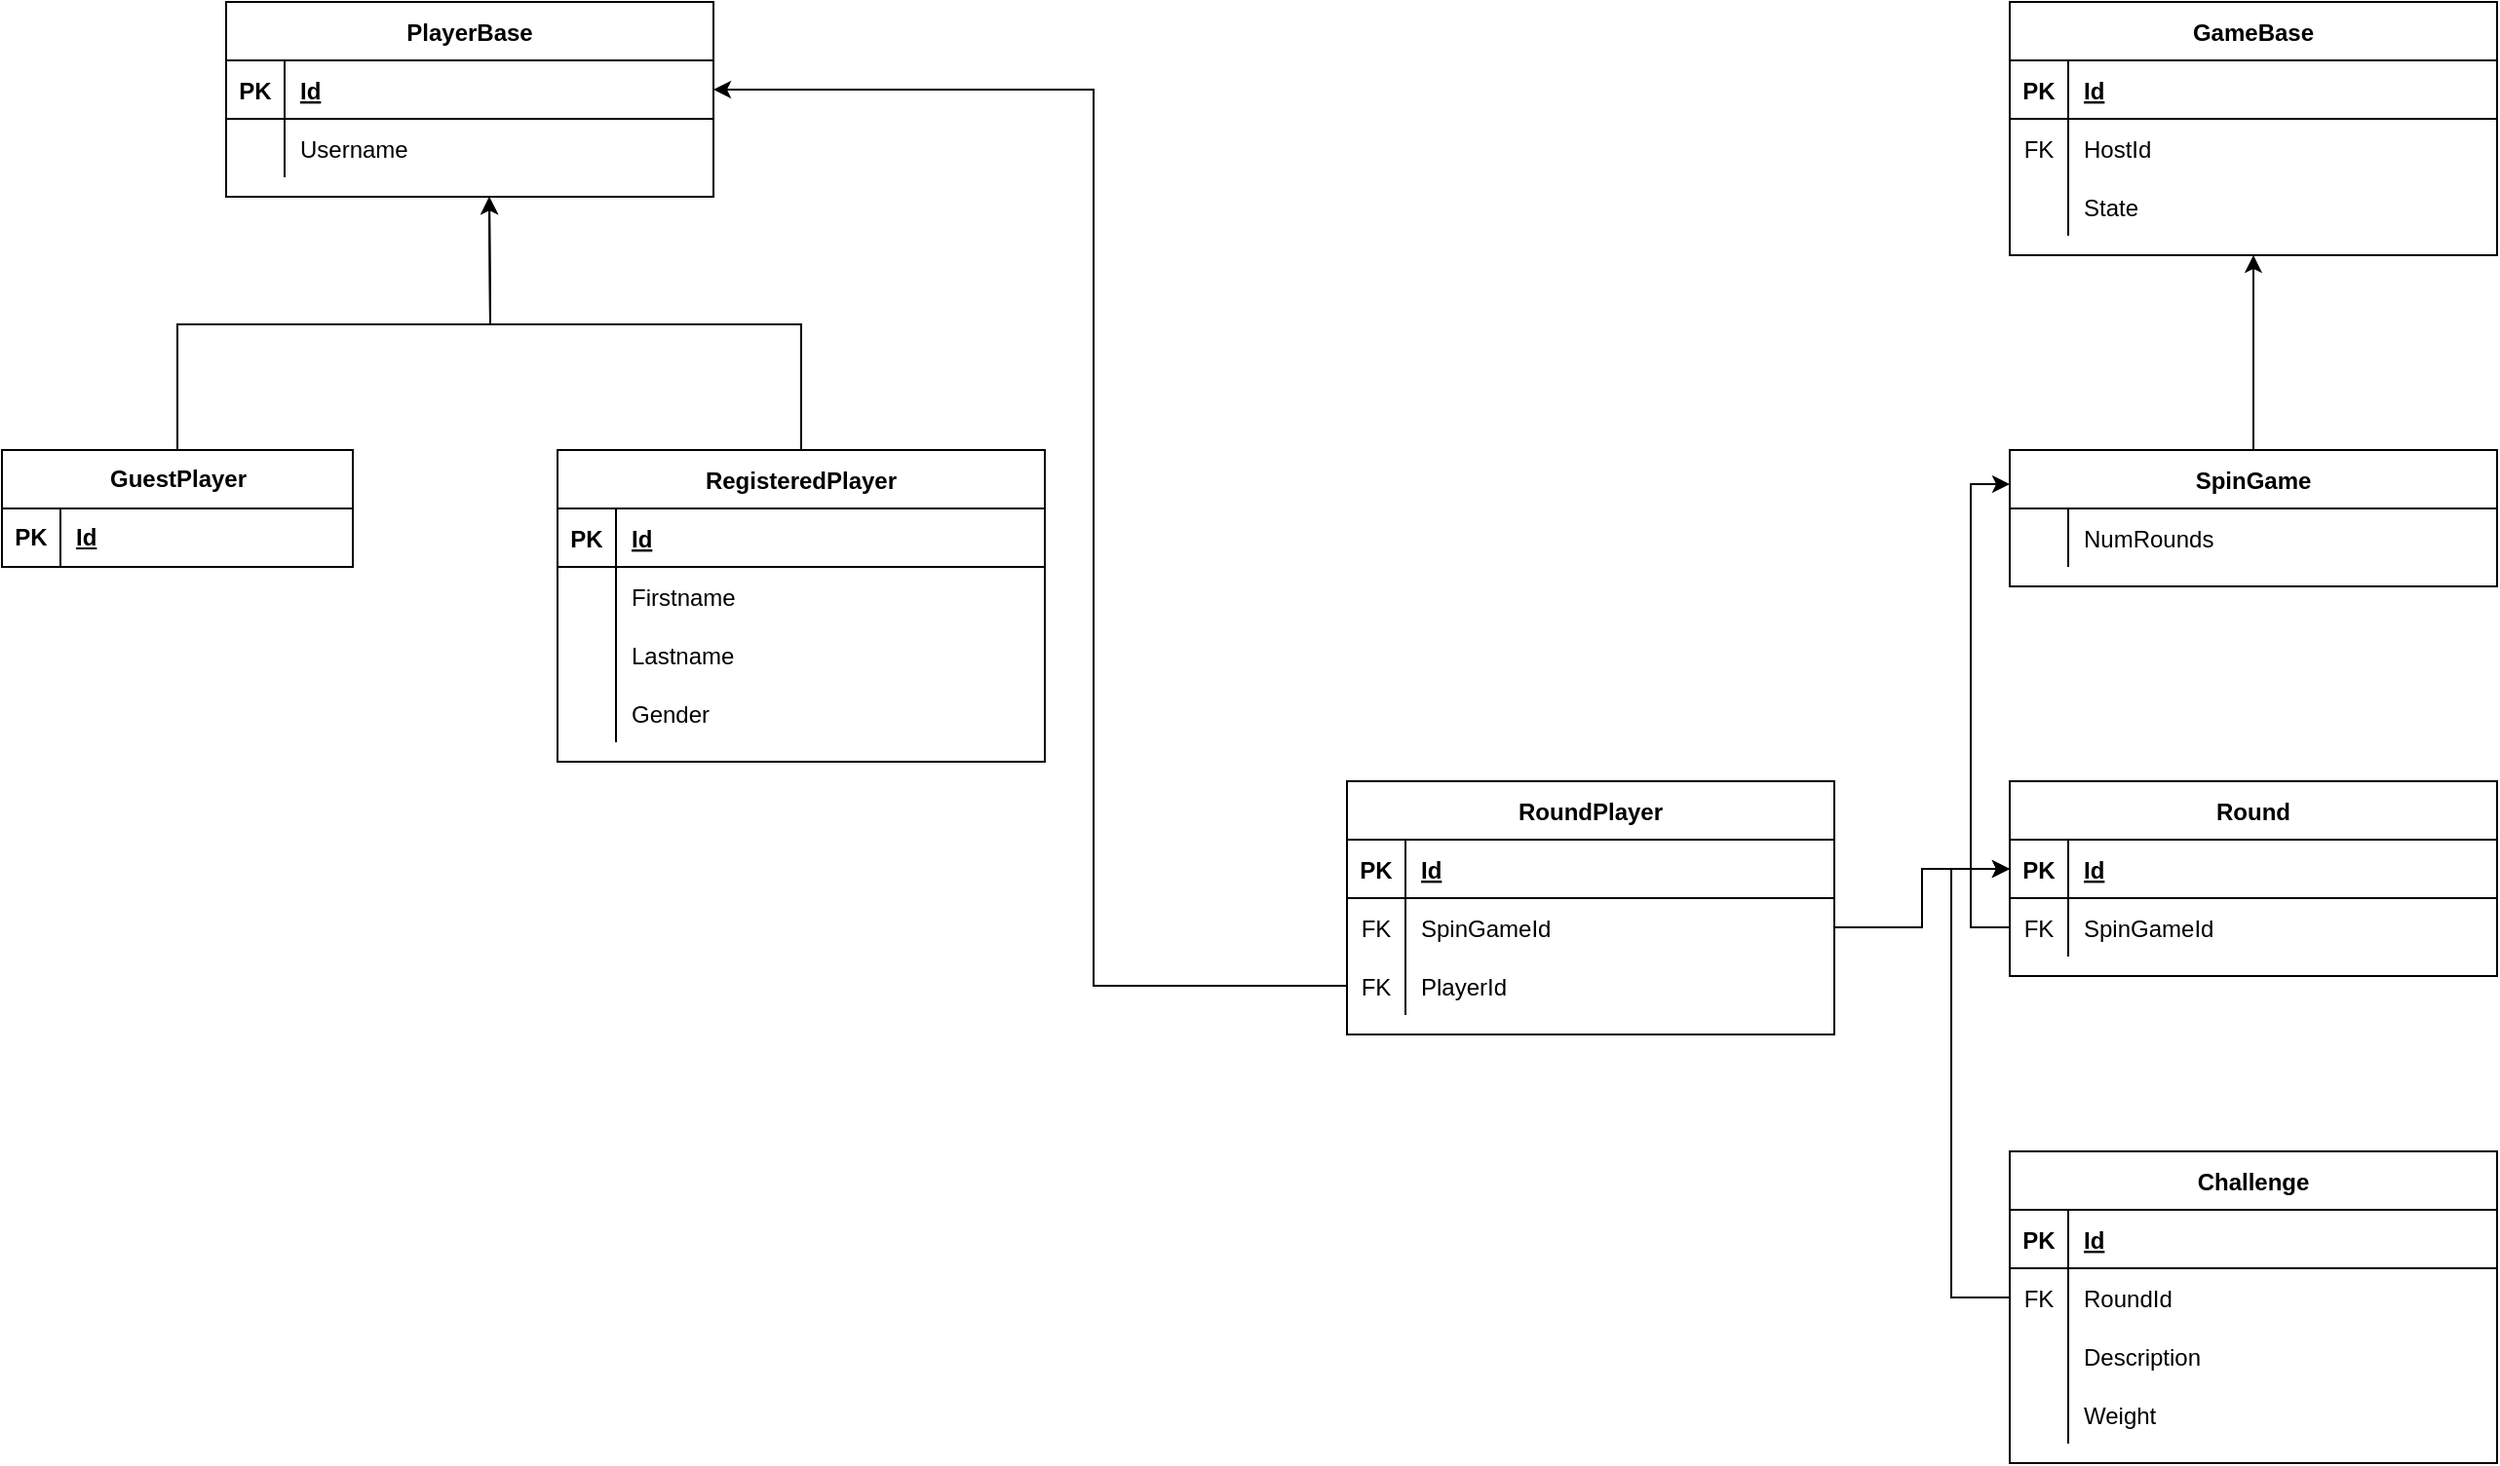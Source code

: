 <mxfile version="26.0.16">
  <diagram id="R2lEEEUBdFMjLlhIrx00" name="Page-1">
    <mxGraphModel dx="2538" dy="631" grid="1" gridSize="10" guides="1" tooltips="1" connect="1" arrows="1" fold="1" page="1" pageScale="1" pageWidth="850" pageHeight="1100" math="0" shadow="0" extFonts="Permanent Marker^https://fonts.googleapis.com/css?family=Permanent+Marker">
      <root>
        <mxCell id="0" />
        <mxCell id="1" parent="0" />
        <mxCell id="C-vyLk0tnHw3VtMMgP7b-2" value="GameBase" style="shape=table;startSize=30;container=1;collapsible=1;childLayout=tableLayout;fixedRows=1;rowLines=0;fontStyle=1;align=center;resizeLast=1;" parent="1" vertex="1">
          <mxGeometry x="540" y="50" width="250" height="130" as="geometry" />
        </mxCell>
        <mxCell id="C-vyLk0tnHw3VtMMgP7b-3" value="" style="shape=partialRectangle;collapsible=0;dropTarget=0;pointerEvents=0;fillColor=none;points=[[0,0.5],[1,0.5]];portConstraint=eastwest;top=0;left=0;right=0;bottom=1;" parent="C-vyLk0tnHw3VtMMgP7b-2" vertex="1">
          <mxGeometry y="30" width="250" height="30" as="geometry" />
        </mxCell>
        <mxCell id="C-vyLk0tnHw3VtMMgP7b-4" value="PK" style="shape=partialRectangle;overflow=hidden;connectable=0;fillColor=none;top=0;left=0;bottom=0;right=0;fontStyle=1;" parent="C-vyLk0tnHw3VtMMgP7b-3" vertex="1">
          <mxGeometry width="30" height="30" as="geometry">
            <mxRectangle width="30" height="30" as="alternateBounds" />
          </mxGeometry>
        </mxCell>
        <mxCell id="C-vyLk0tnHw3VtMMgP7b-5" value="Id" style="shape=partialRectangle;overflow=hidden;connectable=0;fillColor=none;top=0;left=0;bottom=0;right=0;align=left;spacingLeft=6;fontStyle=5;" parent="C-vyLk0tnHw3VtMMgP7b-3" vertex="1">
          <mxGeometry x="30" width="220" height="30" as="geometry">
            <mxRectangle width="220" height="30" as="alternateBounds" />
          </mxGeometry>
        </mxCell>
        <mxCell id="C-vyLk0tnHw3VtMMgP7b-6" value="" style="shape=partialRectangle;collapsible=0;dropTarget=0;pointerEvents=0;fillColor=none;points=[[0,0.5],[1,0.5]];portConstraint=eastwest;top=0;left=0;right=0;bottom=0;" parent="C-vyLk0tnHw3VtMMgP7b-2" vertex="1">
          <mxGeometry y="60" width="250" height="30" as="geometry" />
        </mxCell>
        <mxCell id="C-vyLk0tnHw3VtMMgP7b-7" value="FK" style="shape=partialRectangle;overflow=hidden;connectable=0;fillColor=none;top=0;left=0;bottom=0;right=0;" parent="C-vyLk0tnHw3VtMMgP7b-6" vertex="1">
          <mxGeometry width="30" height="30" as="geometry">
            <mxRectangle width="30" height="30" as="alternateBounds" />
          </mxGeometry>
        </mxCell>
        <mxCell id="C-vyLk0tnHw3VtMMgP7b-8" value="HostId" style="shape=partialRectangle;overflow=hidden;connectable=0;fillColor=none;top=0;left=0;bottom=0;right=0;align=left;spacingLeft=6;" parent="C-vyLk0tnHw3VtMMgP7b-6" vertex="1">
          <mxGeometry x="30" width="220" height="30" as="geometry">
            <mxRectangle width="220" height="30" as="alternateBounds" />
          </mxGeometry>
        </mxCell>
        <mxCell id="C-vyLk0tnHw3VtMMgP7b-9" value="" style="shape=partialRectangle;collapsible=0;dropTarget=0;pointerEvents=0;fillColor=none;points=[[0,0.5],[1,0.5]];portConstraint=eastwest;top=0;left=0;right=0;bottom=0;" parent="C-vyLk0tnHw3VtMMgP7b-2" vertex="1">
          <mxGeometry y="90" width="250" height="30" as="geometry" />
        </mxCell>
        <mxCell id="C-vyLk0tnHw3VtMMgP7b-10" value="" style="shape=partialRectangle;overflow=hidden;connectable=0;fillColor=none;top=0;left=0;bottom=0;right=0;" parent="C-vyLk0tnHw3VtMMgP7b-9" vertex="1">
          <mxGeometry width="30" height="30" as="geometry">
            <mxRectangle width="30" height="30" as="alternateBounds" />
          </mxGeometry>
        </mxCell>
        <mxCell id="C-vyLk0tnHw3VtMMgP7b-11" value="State" style="shape=partialRectangle;overflow=hidden;connectable=0;fillColor=none;top=0;left=0;bottom=0;right=0;align=left;spacingLeft=6;" parent="C-vyLk0tnHw3VtMMgP7b-9" vertex="1">
          <mxGeometry x="30" width="220" height="30" as="geometry">
            <mxRectangle width="220" height="30" as="alternateBounds" />
          </mxGeometry>
        </mxCell>
        <mxCell id="wiDqZDTdaSwfq3mC_Yqj-9" value="PlayerBase" style="shape=table;startSize=30;container=1;collapsible=1;childLayout=tableLayout;fixedRows=1;rowLines=0;fontStyle=1;align=center;resizeLast=1;" parent="1" vertex="1">
          <mxGeometry x="-375" y="50" width="250" height="100" as="geometry" />
        </mxCell>
        <mxCell id="wiDqZDTdaSwfq3mC_Yqj-10" value="" style="shape=partialRectangle;collapsible=0;dropTarget=0;pointerEvents=0;fillColor=none;points=[[0,0.5],[1,0.5]];portConstraint=eastwest;top=0;left=0;right=0;bottom=1;" parent="wiDqZDTdaSwfq3mC_Yqj-9" vertex="1">
          <mxGeometry y="30" width="250" height="30" as="geometry" />
        </mxCell>
        <mxCell id="wiDqZDTdaSwfq3mC_Yqj-11" value="PK" style="shape=partialRectangle;overflow=hidden;connectable=0;fillColor=none;top=0;left=0;bottom=0;right=0;fontStyle=1;" parent="wiDqZDTdaSwfq3mC_Yqj-10" vertex="1">
          <mxGeometry width="30" height="30" as="geometry">
            <mxRectangle width="30" height="30" as="alternateBounds" />
          </mxGeometry>
        </mxCell>
        <mxCell id="wiDqZDTdaSwfq3mC_Yqj-12" value="Id" style="shape=partialRectangle;overflow=hidden;connectable=0;fillColor=none;top=0;left=0;bottom=0;right=0;align=left;spacingLeft=6;fontStyle=5;" parent="wiDqZDTdaSwfq3mC_Yqj-10" vertex="1">
          <mxGeometry x="30" width="220" height="30" as="geometry">
            <mxRectangle width="220" height="30" as="alternateBounds" />
          </mxGeometry>
        </mxCell>
        <mxCell id="wiDqZDTdaSwfq3mC_Yqj-13" value="" style="shape=partialRectangle;collapsible=0;dropTarget=0;pointerEvents=0;fillColor=none;points=[[0,0.5],[1,0.5]];portConstraint=eastwest;top=0;left=0;right=0;bottom=0;" parent="wiDqZDTdaSwfq3mC_Yqj-9" vertex="1">
          <mxGeometry y="60" width="250" height="30" as="geometry" />
        </mxCell>
        <mxCell id="wiDqZDTdaSwfq3mC_Yqj-14" value="" style="shape=partialRectangle;overflow=hidden;connectable=0;fillColor=none;top=0;left=0;bottom=0;right=0;" parent="wiDqZDTdaSwfq3mC_Yqj-13" vertex="1">
          <mxGeometry width="30" height="30" as="geometry">
            <mxRectangle width="30" height="30" as="alternateBounds" />
          </mxGeometry>
        </mxCell>
        <mxCell id="wiDqZDTdaSwfq3mC_Yqj-15" value="Username" style="shape=partialRectangle;overflow=hidden;connectable=0;fillColor=none;top=0;left=0;bottom=0;right=0;align=left;spacingLeft=6;" parent="wiDqZDTdaSwfq3mC_Yqj-13" vertex="1">
          <mxGeometry x="30" width="220" height="30" as="geometry">
            <mxRectangle width="220" height="30" as="alternateBounds" />
          </mxGeometry>
        </mxCell>
        <mxCell id="wiDqZDTdaSwfq3mC_Yqj-113" style="edgeStyle=orthogonalEdgeStyle;rounded=0;orthogonalLoop=1;jettySize=auto;html=1;exitX=0.5;exitY=0;exitDx=0;exitDy=0;" parent="1" source="wiDqZDTdaSwfq3mC_Yqj-19" edge="1">
          <mxGeometry relative="1" as="geometry">
            <mxPoint x="-240" y="150" as="targetPoint" />
          </mxGeometry>
        </mxCell>
        <mxCell id="wiDqZDTdaSwfq3mC_Yqj-19" value="GuestPlayer" style="shape=table;startSize=30;container=1;collapsible=1;childLayout=tableLayout;fixedRows=1;rowLines=0;fontStyle=1;align=center;resizeLast=1;html=1;" parent="1" vertex="1">
          <mxGeometry x="-490" y="280" width="180" height="60" as="geometry" />
        </mxCell>
        <mxCell id="wiDqZDTdaSwfq3mC_Yqj-20" value="" style="shape=tableRow;horizontal=0;startSize=0;swimlaneHead=0;swimlaneBody=0;fillColor=none;collapsible=0;dropTarget=0;points=[[0,0.5],[1,0.5]];portConstraint=eastwest;top=0;left=0;right=0;bottom=1;" parent="wiDqZDTdaSwfq3mC_Yqj-19" vertex="1">
          <mxGeometry y="30" width="180" height="30" as="geometry" />
        </mxCell>
        <mxCell id="wiDqZDTdaSwfq3mC_Yqj-21" value="PK" style="shape=partialRectangle;connectable=0;fillColor=none;top=0;left=0;bottom=0;right=0;fontStyle=1;overflow=hidden;whiteSpace=wrap;html=1;" parent="wiDqZDTdaSwfq3mC_Yqj-20" vertex="1">
          <mxGeometry width="30" height="30" as="geometry">
            <mxRectangle width="30" height="30" as="alternateBounds" />
          </mxGeometry>
        </mxCell>
        <mxCell id="wiDqZDTdaSwfq3mC_Yqj-22" value="Id" style="shape=partialRectangle;connectable=0;fillColor=none;top=0;left=0;bottom=0;right=0;align=left;spacingLeft=6;fontStyle=5;overflow=hidden;whiteSpace=wrap;html=1;" parent="wiDqZDTdaSwfq3mC_Yqj-20" vertex="1">
          <mxGeometry x="30" width="150" height="30" as="geometry">
            <mxRectangle width="150" height="30" as="alternateBounds" />
          </mxGeometry>
        </mxCell>
        <mxCell id="wiDqZDTdaSwfq3mC_Yqj-112" style="edgeStyle=orthogonalEdgeStyle;rounded=0;orthogonalLoop=1;jettySize=auto;html=1;exitX=0.5;exitY=0;exitDx=0;exitDy=0;" parent="1" source="wiDqZDTdaSwfq3mC_Yqj-45" edge="1">
          <mxGeometry relative="1" as="geometry">
            <mxPoint x="-240" y="150" as="targetPoint" />
          </mxGeometry>
        </mxCell>
        <mxCell id="wiDqZDTdaSwfq3mC_Yqj-45" value="RegisteredPlayer" style="shape=table;startSize=30;container=1;collapsible=1;childLayout=tableLayout;fixedRows=1;rowLines=0;fontStyle=1;align=center;resizeLast=1;" parent="1" vertex="1">
          <mxGeometry x="-205" y="280" width="250" height="160" as="geometry" />
        </mxCell>
        <mxCell id="wiDqZDTdaSwfq3mC_Yqj-46" value="" style="shape=partialRectangle;collapsible=0;dropTarget=0;pointerEvents=0;fillColor=none;points=[[0,0.5],[1,0.5]];portConstraint=eastwest;top=0;left=0;right=0;bottom=1;" parent="wiDqZDTdaSwfq3mC_Yqj-45" vertex="1">
          <mxGeometry y="30" width="250" height="30" as="geometry" />
        </mxCell>
        <mxCell id="wiDqZDTdaSwfq3mC_Yqj-47" value="PK" style="shape=partialRectangle;overflow=hidden;connectable=0;fillColor=none;top=0;left=0;bottom=0;right=0;fontStyle=1;" parent="wiDqZDTdaSwfq3mC_Yqj-46" vertex="1">
          <mxGeometry width="30" height="30" as="geometry">
            <mxRectangle width="30" height="30" as="alternateBounds" />
          </mxGeometry>
        </mxCell>
        <mxCell id="wiDqZDTdaSwfq3mC_Yqj-48" value="Id" style="shape=partialRectangle;overflow=hidden;connectable=0;fillColor=none;top=0;left=0;bottom=0;right=0;align=left;spacingLeft=6;fontStyle=5;" parent="wiDqZDTdaSwfq3mC_Yqj-46" vertex="1">
          <mxGeometry x="30" width="220" height="30" as="geometry">
            <mxRectangle width="220" height="30" as="alternateBounds" />
          </mxGeometry>
        </mxCell>
        <mxCell id="wiDqZDTdaSwfq3mC_Yqj-49" value="" style="shape=partialRectangle;collapsible=0;dropTarget=0;pointerEvents=0;fillColor=none;points=[[0,0.5],[1,0.5]];portConstraint=eastwest;top=0;left=0;right=0;bottom=0;" parent="wiDqZDTdaSwfq3mC_Yqj-45" vertex="1">
          <mxGeometry y="60" width="250" height="30" as="geometry" />
        </mxCell>
        <mxCell id="wiDqZDTdaSwfq3mC_Yqj-50" value="" style="shape=partialRectangle;overflow=hidden;connectable=0;fillColor=none;top=0;left=0;bottom=0;right=0;" parent="wiDqZDTdaSwfq3mC_Yqj-49" vertex="1">
          <mxGeometry width="30" height="30" as="geometry">
            <mxRectangle width="30" height="30" as="alternateBounds" />
          </mxGeometry>
        </mxCell>
        <mxCell id="wiDqZDTdaSwfq3mC_Yqj-51" value="Firstname" style="shape=partialRectangle;overflow=hidden;connectable=0;fillColor=none;top=0;left=0;bottom=0;right=0;align=left;spacingLeft=6;" parent="wiDqZDTdaSwfq3mC_Yqj-49" vertex="1">
          <mxGeometry x="30" width="220" height="30" as="geometry">
            <mxRectangle width="220" height="30" as="alternateBounds" />
          </mxGeometry>
        </mxCell>
        <mxCell id="wiDqZDTdaSwfq3mC_Yqj-52" value="" style="shape=partialRectangle;collapsible=0;dropTarget=0;pointerEvents=0;fillColor=none;points=[[0,0.5],[1,0.5]];portConstraint=eastwest;top=0;left=0;right=0;bottom=0;" parent="wiDqZDTdaSwfq3mC_Yqj-45" vertex="1">
          <mxGeometry y="90" width="250" height="30" as="geometry" />
        </mxCell>
        <mxCell id="wiDqZDTdaSwfq3mC_Yqj-53" value="" style="shape=partialRectangle;overflow=hidden;connectable=0;fillColor=none;top=0;left=0;bottom=0;right=0;" parent="wiDqZDTdaSwfq3mC_Yqj-52" vertex="1">
          <mxGeometry width="30" height="30" as="geometry">
            <mxRectangle width="30" height="30" as="alternateBounds" />
          </mxGeometry>
        </mxCell>
        <mxCell id="wiDqZDTdaSwfq3mC_Yqj-54" value="Lastname" style="shape=partialRectangle;overflow=hidden;connectable=0;fillColor=none;top=0;left=0;bottom=0;right=0;align=left;spacingLeft=6;" parent="wiDqZDTdaSwfq3mC_Yqj-52" vertex="1">
          <mxGeometry x="30" width="220" height="30" as="geometry">
            <mxRectangle width="220" height="30" as="alternateBounds" />
          </mxGeometry>
        </mxCell>
        <mxCell id="wiDqZDTdaSwfq3mC_Yqj-55" value="" style="shape=partialRectangle;collapsible=0;dropTarget=0;pointerEvents=0;fillColor=none;points=[[0,0.5],[1,0.5]];portConstraint=eastwest;top=0;left=0;right=0;bottom=0;" parent="wiDqZDTdaSwfq3mC_Yqj-45" vertex="1">
          <mxGeometry y="120" width="250" height="30" as="geometry" />
        </mxCell>
        <mxCell id="wiDqZDTdaSwfq3mC_Yqj-56" value="" style="shape=partialRectangle;overflow=hidden;connectable=0;fillColor=none;top=0;left=0;bottom=0;right=0;" parent="wiDqZDTdaSwfq3mC_Yqj-55" vertex="1">
          <mxGeometry width="30" height="30" as="geometry">
            <mxRectangle width="30" height="30" as="alternateBounds" />
          </mxGeometry>
        </mxCell>
        <mxCell id="wiDqZDTdaSwfq3mC_Yqj-57" value="Gender" style="shape=partialRectangle;overflow=hidden;connectable=0;fillColor=none;top=0;left=0;bottom=0;right=0;align=left;spacingLeft=6;" parent="wiDqZDTdaSwfq3mC_Yqj-55" vertex="1">
          <mxGeometry x="30" width="220" height="30" as="geometry">
            <mxRectangle width="220" height="30" as="alternateBounds" />
          </mxGeometry>
        </mxCell>
        <mxCell id="wiDqZDTdaSwfq3mC_Yqj-81" style="edgeStyle=orthogonalEdgeStyle;rounded=0;orthogonalLoop=1;jettySize=auto;html=1;exitX=0.5;exitY=0;exitDx=0;exitDy=0;entryX=0.5;entryY=1;entryDx=0;entryDy=0;" parent="1" source="wiDqZDTdaSwfq3mC_Yqj-60" target="C-vyLk0tnHw3VtMMgP7b-2" edge="1">
          <mxGeometry relative="1" as="geometry" />
        </mxCell>
        <mxCell id="wiDqZDTdaSwfq3mC_Yqj-60" value="SpinGame" style="shape=table;startSize=30;container=1;collapsible=1;childLayout=tableLayout;fixedRows=1;rowLines=0;fontStyle=1;align=center;resizeLast=1;" parent="1" vertex="1">
          <mxGeometry x="540" y="280" width="250" height="70" as="geometry" />
        </mxCell>
        <mxCell id="wiDqZDTdaSwfq3mC_Yqj-64" value="" style="shape=partialRectangle;collapsible=0;dropTarget=0;pointerEvents=0;fillColor=none;points=[[0,0.5],[1,0.5]];portConstraint=eastwest;top=0;left=0;right=0;bottom=0;" parent="wiDqZDTdaSwfq3mC_Yqj-60" vertex="1">
          <mxGeometry y="30" width="250" height="30" as="geometry" />
        </mxCell>
        <mxCell id="wiDqZDTdaSwfq3mC_Yqj-65" value="" style="shape=partialRectangle;overflow=hidden;connectable=0;fillColor=none;top=0;left=0;bottom=0;right=0;" parent="wiDqZDTdaSwfq3mC_Yqj-64" vertex="1">
          <mxGeometry width="30" height="30" as="geometry">
            <mxRectangle width="30" height="30" as="alternateBounds" />
          </mxGeometry>
        </mxCell>
        <mxCell id="wiDqZDTdaSwfq3mC_Yqj-66" value="NumRounds" style="shape=partialRectangle;overflow=hidden;connectable=0;fillColor=none;top=0;left=0;bottom=0;right=0;align=left;spacingLeft=6;" parent="wiDqZDTdaSwfq3mC_Yqj-64" vertex="1">
          <mxGeometry x="30" width="220" height="30" as="geometry">
            <mxRectangle width="220" height="30" as="alternateBounds" />
          </mxGeometry>
        </mxCell>
        <mxCell id="wiDqZDTdaSwfq3mC_Yqj-70" value="Round" style="shape=table;startSize=30;container=1;collapsible=1;childLayout=tableLayout;fixedRows=1;rowLines=0;fontStyle=1;align=center;resizeLast=1;" parent="1" vertex="1">
          <mxGeometry x="540" y="450" width="250" height="100" as="geometry" />
        </mxCell>
        <mxCell id="wiDqZDTdaSwfq3mC_Yqj-71" value="" style="shape=partialRectangle;collapsible=0;dropTarget=0;pointerEvents=0;fillColor=none;points=[[0,0.5],[1,0.5]];portConstraint=eastwest;top=0;left=0;right=0;bottom=1;" parent="wiDqZDTdaSwfq3mC_Yqj-70" vertex="1">
          <mxGeometry y="30" width="250" height="30" as="geometry" />
        </mxCell>
        <mxCell id="wiDqZDTdaSwfq3mC_Yqj-72" value="PK" style="shape=partialRectangle;overflow=hidden;connectable=0;fillColor=none;top=0;left=0;bottom=0;right=0;fontStyle=1;" parent="wiDqZDTdaSwfq3mC_Yqj-71" vertex="1">
          <mxGeometry width="30" height="30" as="geometry">
            <mxRectangle width="30" height="30" as="alternateBounds" />
          </mxGeometry>
        </mxCell>
        <mxCell id="wiDqZDTdaSwfq3mC_Yqj-73" value="Id" style="shape=partialRectangle;overflow=hidden;connectable=0;fillColor=none;top=0;left=0;bottom=0;right=0;align=left;spacingLeft=6;fontStyle=5;" parent="wiDqZDTdaSwfq3mC_Yqj-71" vertex="1">
          <mxGeometry x="30" width="220" height="30" as="geometry">
            <mxRectangle width="220" height="30" as="alternateBounds" />
          </mxGeometry>
        </mxCell>
        <mxCell id="wiDqZDTdaSwfq3mC_Yqj-74" value="" style="shape=partialRectangle;collapsible=0;dropTarget=0;pointerEvents=0;fillColor=none;points=[[0,0.5],[1,0.5]];portConstraint=eastwest;top=0;left=0;right=0;bottom=0;" parent="wiDqZDTdaSwfq3mC_Yqj-70" vertex="1">
          <mxGeometry y="60" width="250" height="30" as="geometry" />
        </mxCell>
        <mxCell id="wiDqZDTdaSwfq3mC_Yqj-75" value="FK" style="shape=partialRectangle;overflow=hidden;connectable=0;fillColor=none;top=0;left=0;bottom=0;right=0;" parent="wiDqZDTdaSwfq3mC_Yqj-74" vertex="1">
          <mxGeometry width="30" height="30" as="geometry">
            <mxRectangle width="30" height="30" as="alternateBounds" />
          </mxGeometry>
        </mxCell>
        <mxCell id="wiDqZDTdaSwfq3mC_Yqj-76" value="SpinGameId" style="shape=partialRectangle;overflow=hidden;connectable=0;fillColor=none;top=0;left=0;bottom=0;right=0;align=left;spacingLeft=6;" parent="wiDqZDTdaSwfq3mC_Yqj-74" vertex="1">
          <mxGeometry x="30" width="220" height="30" as="geometry">
            <mxRectangle width="220" height="30" as="alternateBounds" />
          </mxGeometry>
        </mxCell>
        <mxCell id="wiDqZDTdaSwfq3mC_Yqj-80" style="edgeStyle=orthogonalEdgeStyle;rounded=0;orthogonalLoop=1;jettySize=auto;html=1;exitX=0;exitY=0.5;exitDx=0;exitDy=0;entryX=0;entryY=0.25;entryDx=0;entryDy=0;" parent="1" source="wiDqZDTdaSwfq3mC_Yqj-74" target="wiDqZDTdaSwfq3mC_Yqj-60" edge="1">
          <mxGeometry relative="1" as="geometry" />
        </mxCell>
        <mxCell id="wiDqZDTdaSwfq3mC_Yqj-82" value="Challenge" style="shape=table;startSize=30;container=1;collapsible=1;childLayout=tableLayout;fixedRows=1;rowLines=0;fontStyle=1;align=center;resizeLast=1;" parent="1" vertex="1">
          <mxGeometry x="540" y="640" width="250" height="160" as="geometry" />
        </mxCell>
        <mxCell id="wiDqZDTdaSwfq3mC_Yqj-83" value="" style="shape=partialRectangle;collapsible=0;dropTarget=0;pointerEvents=0;fillColor=none;points=[[0,0.5],[1,0.5]];portConstraint=eastwest;top=0;left=0;right=0;bottom=1;" parent="wiDqZDTdaSwfq3mC_Yqj-82" vertex="1">
          <mxGeometry y="30" width="250" height="30" as="geometry" />
        </mxCell>
        <mxCell id="wiDqZDTdaSwfq3mC_Yqj-84" value="PK" style="shape=partialRectangle;overflow=hidden;connectable=0;fillColor=none;top=0;left=0;bottom=0;right=0;fontStyle=1;" parent="wiDqZDTdaSwfq3mC_Yqj-83" vertex="1">
          <mxGeometry width="30" height="30" as="geometry">
            <mxRectangle width="30" height="30" as="alternateBounds" />
          </mxGeometry>
        </mxCell>
        <mxCell id="wiDqZDTdaSwfq3mC_Yqj-85" value="Id" style="shape=partialRectangle;overflow=hidden;connectable=0;fillColor=none;top=0;left=0;bottom=0;right=0;align=left;spacingLeft=6;fontStyle=5;" parent="wiDqZDTdaSwfq3mC_Yqj-83" vertex="1">
          <mxGeometry x="30" width="220" height="30" as="geometry">
            <mxRectangle width="220" height="30" as="alternateBounds" />
          </mxGeometry>
        </mxCell>
        <mxCell id="wiDqZDTdaSwfq3mC_Yqj-86" value="" style="shape=partialRectangle;collapsible=0;dropTarget=0;pointerEvents=0;fillColor=none;points=[[0,0.5],[1,0.5]];portConstraint=eastwest;top=0;left=0;right=0;bottom=0;" parent="wiDqZDTdaSwfq3mC_Yqj-82" vertex="1">
          <mxGeometry y="60" width="250" height="30" as="geometry" />
        </mxCell>
        <mxCell id="wiDqZDTdaSwfq3mC_Yqj-87" value="FK" style="shape=partialRectangle;overflow=hidden;connectable=0;fillColor=none;top=0;left=0;bottom=0;right=0;" parent="wiDqZDTdaSwfq3mC_Yqj-86" vertex="1">
          <mxGeometry width="30" height="30" as="geometry">
            <mxRectangle width="30" height="30" as="alternateBounds" />
          </mxGeometry>
        </mxCell>
        <mxCell id="wiDqZDTdaSwfq3mC_Yqj-88" value="RoundId" style="shape=partialRectangle;overflow=hidden;connectable=0;fillColor=none;top=0;left=0;bottom=0;right=0;align=left;spacingLeft=6;" parent="wiDqZDTdaSwfq3mC_Yqj-86" vertex="1">
          <mxGeometry x="30" width="220" height="30" as="geometry">
            <mxRectangle width="220" height="30" as="alternateBounds" />
          </mxGeometry>
        </mxCell>
        <mxCell id="wiDqZDTdaSwfq3mC_Yqj-89" value="" style="shape=partialRectangle;collapsible=0;dropTarget=0;pointerEvents=0;fillColor=none;points=[[0,0.5],[1,0.5]];portConstraint=eastwest;top=0;left=0;right=0;bottom=0;" parent="wiDqZDTdaSwfq3mC_Yqj-82" vertex="1">
          <mxGeometry y="90" width="250" height="30" as="geometry" />
        </mxCell>
        <mxCell id="wiDqZDTdaSwfq3mC_Yqj-90" value="" style="shape=partialRectangle;overflow=hidden;connectable=0;fillColor=none;top=0;left=0;bottom=0;right=0;" parent="wiDqZDTdaSwfq3mC_Yqj-89" vertex="1">
          <mxGeometry width="30" height="30" as="geometry">
            <mxRectangle width="30" height="30" as="alternateBounds" />
          </mxGeometry>
        </mxCell>
        <mxCell id="wiDqZDTdaSwfq3mC_Yqj-91" value="Description" style="shape=partialRectangle;overflow=hidden;connectable=0;fillColor=none;top=0;left=0;bottom=0;right=0;align=left;spacingLeft=6;" parent="wiDqZDTdaSwfq3mC_Yqj-89" vertex="1">
          <mxGeometry x="30" width="220" height="30" as="geometry">
            <mxRectangle width="220" height="30" as="alternateBounds" />
          </mxGeometry>
        </mxCell>
        <mxCell id="wiDqZDTdaSwfq3mC_Yqj-92" value="" style="shape=partialRectangle;collapsible=0;dropTarget=0;pointerEvents=0;fillColor=none;points=[[0,0.5],[1,0.5]];portConstraint=eastwest;top=0;left=0;right=0;bottom=0;" parent="wiDqZDTdaSwfq3mC_Yqj-82" vertex="1">
          <mxGeometry y="120" width="250" height="30" as="geometry" />
        </mxCell>
        <mxCell id="wiDqZDTdaSwfq3mC_Yqj-93" value="" style="shape=partialRectangle;overflow=hidden;connectable=0;fillColor=none;top=0;left=0;bottom=0;right=0;" parent="wiDqZDTdaSwfq3mC_Yqj-92" vertex="1">
          <mxGeometry width="30" height="30" as="geometry">
            <mxRectangle width="30" height="30" as="alternateBounds" />
          </mxGeometry>
        </mxCell>
        <mxCell id="wiDqZDTdaSwfq3mC_Yqj-94" value="Weight" style="shape=partialRectangle;overflow=hidden;connectable=0;fillColor=none;top=0;left=0;bottom=0;right=0;align=left;spacingLeft=6;" parent="wiDqZDTdaSwfq3mC_Yqj-92" vertex="1">
          <mxGeometry x="30" width="220" height="30" as="geometry">
            <mxRectangle width="220" height="30" as="alternateBounds" />
          </mxGeometry>
        </mxCell>
        <mxCell id="wiDqZDTdaSwfq3mC_Yqj-97" style="edgeStyle=orthogonalEdgeStyle;rounded=0;orthogonalLoop=1;jettySize=auto;html=1;exitX=0;exitY=0.5;exitDx=0;exitDy=0;entryX=0;entryY=0.5;entryDx=0;entryDy=0;" parent="1" source="wiDqZDTdaSwfq3mC_Yqj-86" target="wiDqZDTdaSwfq3mC_Yqj-71" edge="1">
          <mxGeometry relative="1" as="geometry">
            <Array as="points">
              <mxPoint x="510" y="715" />
              <mxPoint x="510" y="495" />
            </Array>
          </mxGeometry>
        </mxCell>
        <mxCell id="wiDqZDTdaSwfq3mC_Yqj-98" value="RoundPlayer" style="shape=table;startSize=30;container=1;collapsible=1;childLayout=tableLayout;fixedRows=1;rowLines=0;fontStyle=1;align=center;resizeLast=1;" parent="1" vertex="1">
          <mxGeometry x="200" y="450" width="250" height="130" as="geometry" />
        </mxCell>
        <mxCell id="wiDqZDTdaSwfq3mC_Yqj-99" value="" style="shape=partialRectangle;collapsible=0;dropTarget=0;pointerEvents=0;fillColor=none;points=[[0,0.5],[1,0.5]];portConstraint=eastwest;top=0;left=0;right=0;bottom=1;" parent="wiDqZDTdaSwfq3mC_Yqj-98" vertex="1">
          <mxGeometry y="30" width="250" height="30" as="geometry" />
        </mxCell>
        <mxCell id="wiDqZDTdaSwfq3mC_Yqj-100" value="PK" style="shape=partialRectangle;overflow=hidden;connectable=0;fillColor=none;top=0;left=0;bottom=0;right=0;fontStyle=1;" parent="wiDqZDTdaSwfq3mC_Yqj-99" vertex="1">
          <mxGeometry width="30" height="30" as="geometry">
            <mxRectangle width="30" height="30" as="alternateBounds" />
          </mxGeometry>
        </mxCell>
        <mxCell id="wiDqZDTdaSwfq3mC_Yqj-101" value="Id" style="shape=partialRectangle;overflow=hidden;connectable=0;fillColor=none;top=0;left=0;bottom=0;right=0;align=left;spacingLeft=6;fontStyle=5;" parent="wiDqZDTdaSwfq3mC_Yqj-99" vertex="1">
          <mxGeometry x="30" width="220" height="30" as="geometry">
            <mxRectangle width="220" height="30" as="alternateBounds" />
          </mxGeometry>
        </mxCell>
        <mxCell id="wiDqZDTdaSwfq3mC_Yqj-102" value="" style="shape=partialRectangle;collapsible=0;dropTarget=0;pointerEvents=0;fillColor=none;points=[[0,0.5],[1,0.5]];portConstraint=eastwest;top=0;left=0;right=0;bottom=0;" parent="wiDqZDTdaSwfq3mC_Yqj-98" vertex="1">
          <mxGeometry y="60" width="250" height="30" as="geometry" />
        </mxCell>
        <mxCell id="wiDqZDTdaSwfq3mC_Yqj-103" value="FK" style="shape=partialRectangle;overflow=hidden;connectable=0;fillColor=none;top=0;left=0;bottom=0;right=0;" parent="wiDqZDTdaSwfq3mC_Yqj-102" vertex="1">
          <mxGeometry width="30" height="30" as="geometry">
            <mxRectangle width="30" height="30" as="alternateBounds" />
          </mxGeometry>
        </mxCell>
        <mxCell id="wiDqZDTdaSwfq3mC_Yqj-104" value="SpinGameId" style="shape=partialRectangle;overflow=hidden;connectable=0;fillColor=none;top=0;left=0;bottom=0;right=0;align=left;spacingLeft=6;" parent="wiDqZDTdaSwfq3mC_Yqj-102" vertex="1">
          <mxGeometry x="30" width="220" height="30" as="geometry">
            <mxRectangle width="220" height="30" as="alternateBounds" />
          </mxGeometry>
        </mxCell>
        <mxCell id="wiDqZDTdaSwfq3mC_Yqj-108" value="" style="shape=partialRectangle;collapsible=0;dropTarget=0;pointerEvents=0;fillColor=none;points=[[0,0.5],[1,0.5]];portConstraint=eastwest;top=0;left=0;right=0;bottom=0;" parent="wiDqZDTdaSwfq3mC_Yqj-98" vertex="1">
          <mxGeometry y="90" width="250" height="30" as="geometry" />
        </mxCell>
        <mxCell id="wiDqZDTdaSwfq3mC_Yqj-109" value="FK" style="shape=partialRectangle;overflow=hidden;connectable=0;fillColor=none;top=0;left=0;bottom=0;right=0;" parent="wiDqZDTdaSwfq3mC_Yqj-108" vertex="1">
          <mxGeometry width="30" height="30" as="geometry">
            <mxRectangle width="30" height="30" as="alternateBounds" />
          </mxGeometry>
        </mxCell>
        <mxCell id="wiDqZDTdaSwfq3mC_Yqj-110" value="PlayerId" style="shape=partialRectangle;overflow=hidden;connectable=0;fillColor=none;top=0;left=0;bottom=0;right=0;align=left;spacingLeft=6;" parent="wiDqZDTdaSwfq3mC_Yqj-108" vertex="1">
          <mxGeometry x="30" width="220" height="30" as="geometry">
            <mxRectangle width="220" height="30" as="alternateBounds" />
          </mxGeometry>
        </mxCell>
        <mxCell id="wiDqZDTdaSwfq3mC_Yqj-111" style="edgeStyle=orthogonalEdgeStyle;rounded=0;orthogonalLoop=1;jettySize=auto;html=1;exitX=1;exitY=0.5;exitDx=0;exitDy=0;entryX=0;entryY=0.5;entryDx=0;entryDy=0;" parent="1" source="wiDqZDTdaSwfq3mC_Yqj-102" target="wiDqZDTdaSwfq3mC_Yqj-71" edge="1">
          <mxGeometry relative="1" as="geometry" />
        </mxCell>
        <mxCell id="wiDqZDTdaSwfq3mC_Yqj-114" style="edgeStyle=orthogonalEdgeStyle;rounded=0;orthogonalLoop=1;jettySize=auto;html=1;exitX=0;exitY=0.5;exitDx=0;exitDy=0;entryX=1;entryY=0.5;entryDx=0;entryDy=0;" parent="1" source="wiDqZDTdaSwfq3mC_Yqj-108" target="wiDqZDTdaSwfq3mC_Yqj-10" edge="1">
          <mxGeometry relative="1" as="geometry">
            <Array as="points">
              <mxPoint x="70" y="555" />
              <mxPoint x="70" y="95" />
            </Array>
          </mxGeometry>
        </mxCell>
      </root>
    </mxGraphModel>
  </diagram>
</mxfile>
